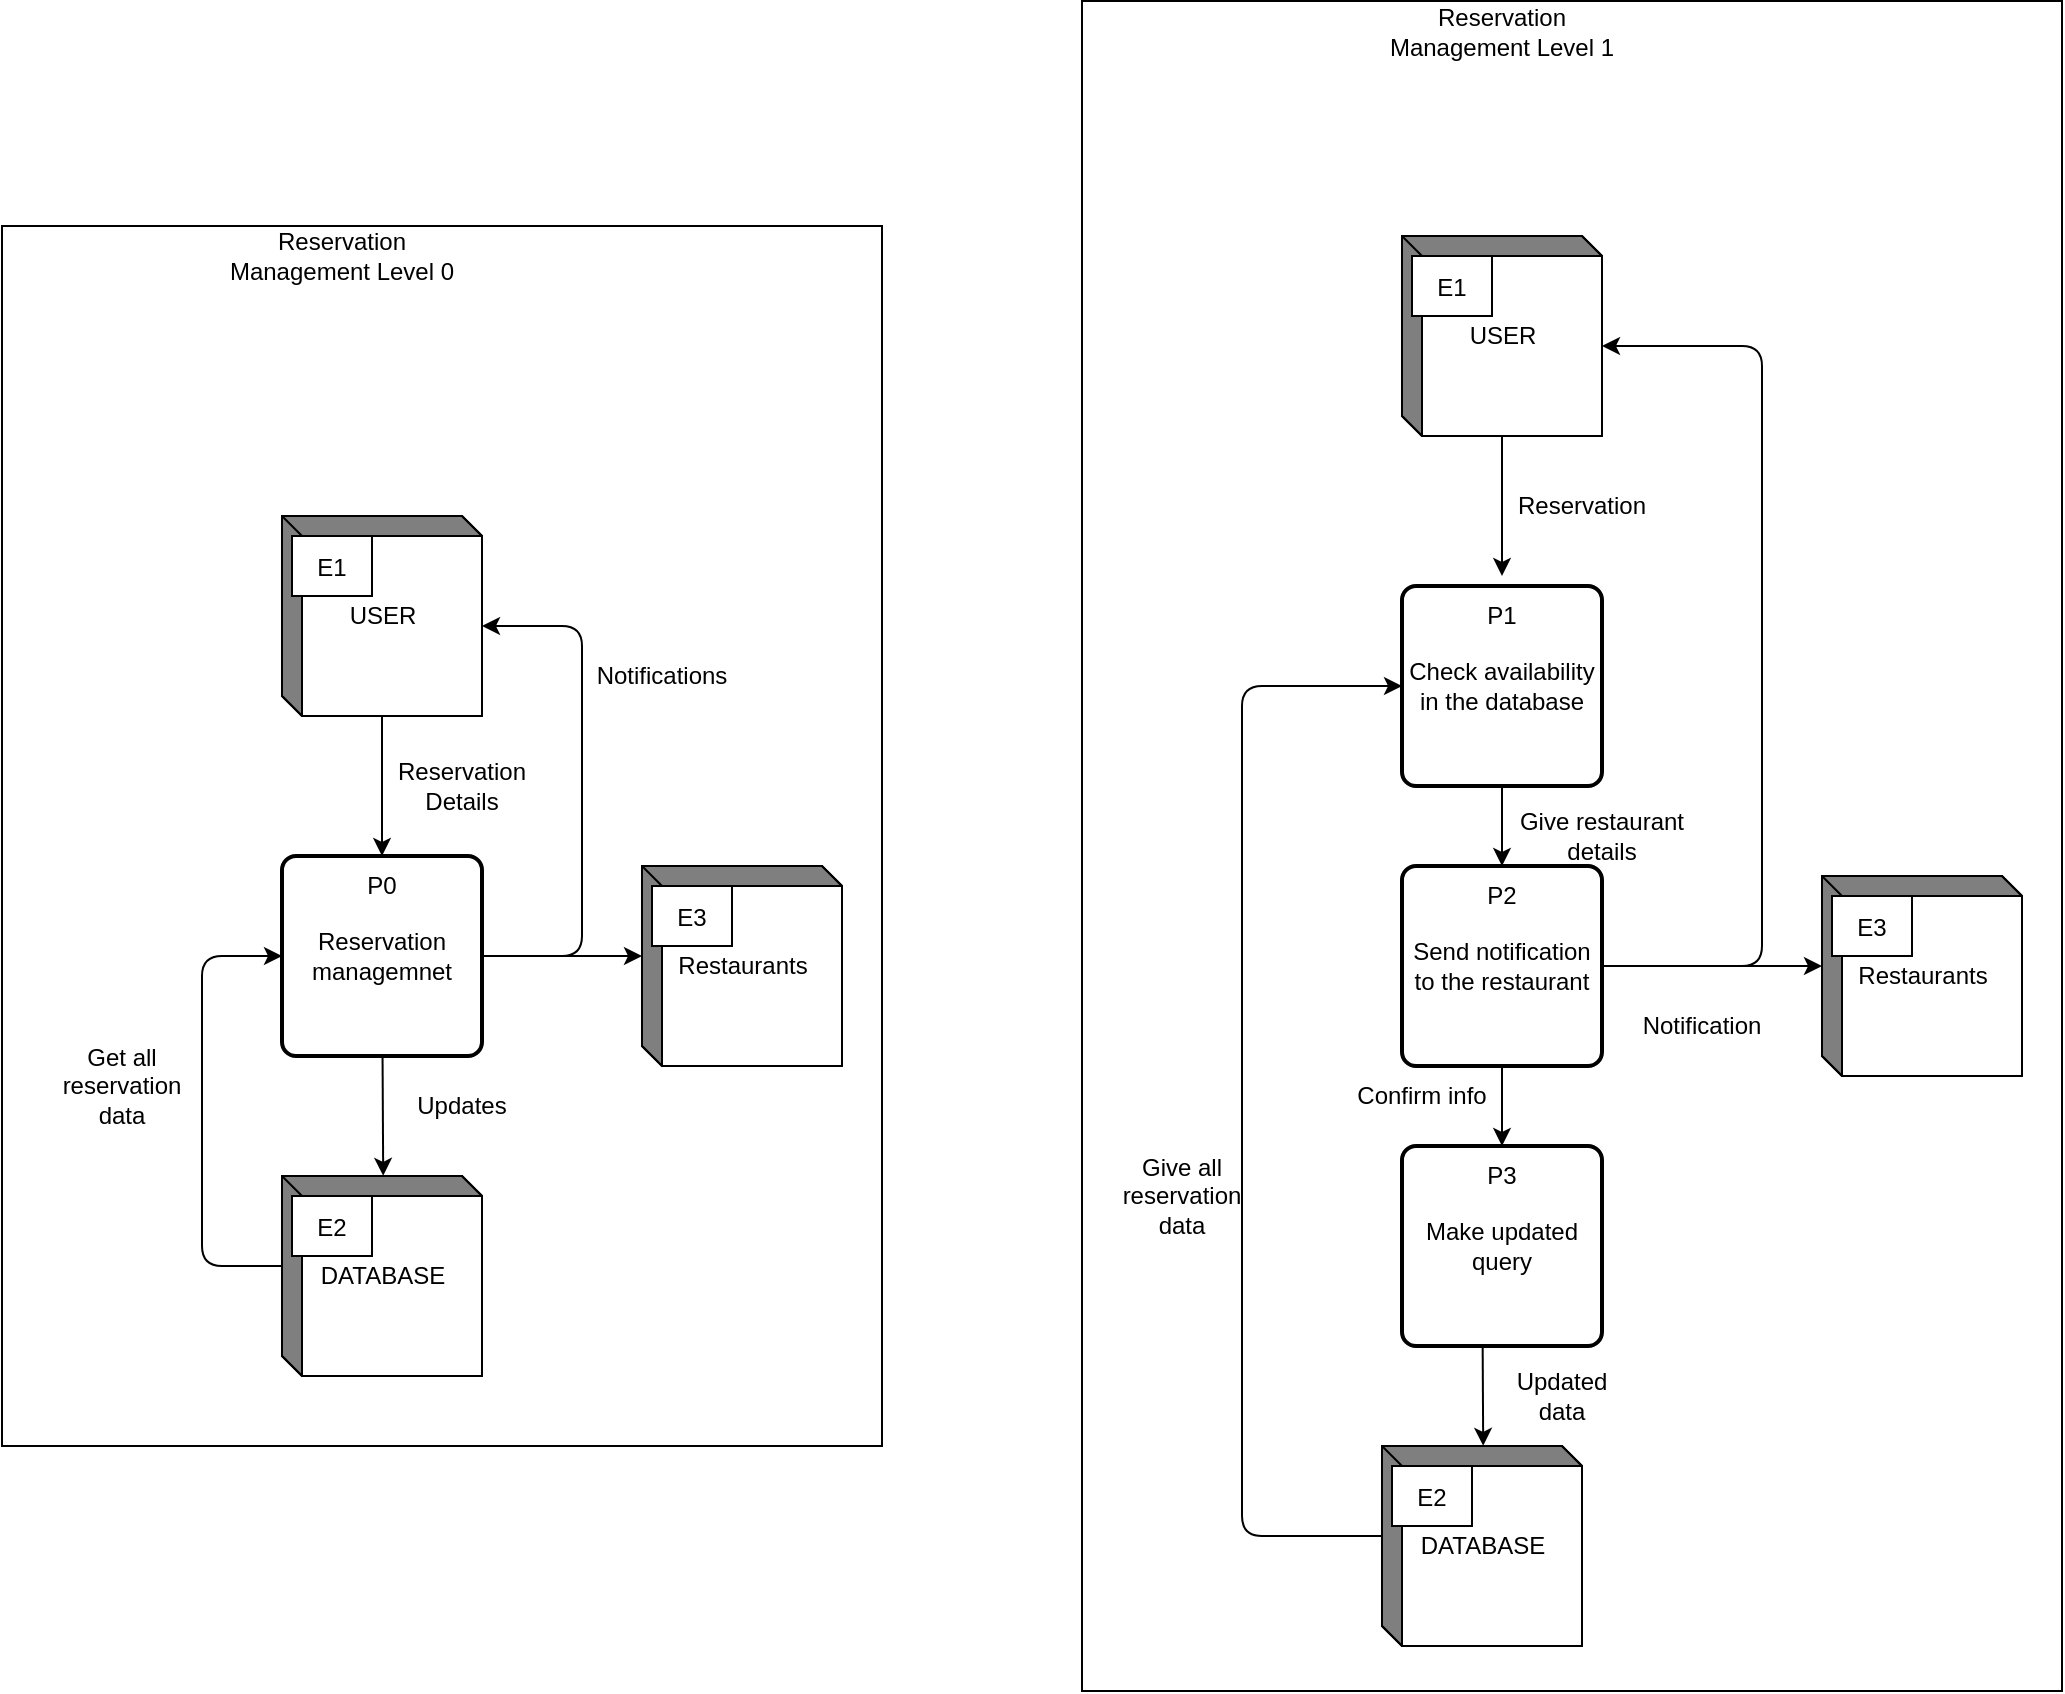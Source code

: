 <mxfile>
    <diagram id="izCZo8rphefjfw74UFTz" name="Page-1">
        <mxGraphModel dx="1552" dy="550" grid="1" gridSize="10" guides="1" tooltips="1" connect="1" arrows="1" fold="1" page="1" pageScale="1" pageWidth="850" pageHeight="1100" math="0" shadow="0">
            <root>
                <mxCell id="0"/>
                <mxCell id="1" parent="0"/>
                <mxCell id="177" value="" style="rounded=0;whiteSpace=wrap;html=1;" parent="1" vertex="1">
                    <mxGeometry x="400" y="47.5" width="490" height="845" as="geometry"/>
                </mxCell>
                <mxCell id="174" value="" style="rounded=0;whiteSpace=wrap;html=1;" parent="1" vertex="1">
                    <mxGeometry x="-140" y="160" width="440" height="610" as="geometry"/>
                </mxCell>
                <mxCell id="138" style="edgeStyle=none;html=1;entryX=0.5;entryY=0;entryDx=0;entryDy=0;" parent="1" source="130" target="135" edge="1">
                    <mxGeometry relative="1" as="geometry"/>
                </mxCell>
                <mxCell id="130" value="USER" style="html=1;dashed=0;whitespace=wrap;shape=mxgraph.dfd.externalEntity" parent="1" vertex="1">
                    <mxGeometry y="305" width="100" height="100" as="geometry"/>
                </mxCell>
                <mxCell id="131" value="E1" style="autosize=1;part=1;resizable=0;strokeColor=inherit;fillColor=inherit;gradientColor=inherit;" parent="130" vertex="1">
                    <mxGeometry width="40" height="30" relative="1" as="geometry">
                        <mxPoint x="5" y="10" as="offset"/>
                    </mxGeometry>
                </mxCell>
                <mxCell id="140" style="edgeStyle=none;html=1;exitX=0;exitY=0;exitDx=0;exitDy=45;exitPerimeter=0;entryX=0;entryY=0.5;entryDx=0;entryDy=0;" parent="1" source="132" target="134" edge="1">
                    <mxGeometry relative="1" as="geometry">
                        <Array as="points">
                            <mxPoint x="-40" y="680"/>
                            <mxPoint x="-40" y="525"/>
                        </Array>
                    </mxGeometry>
                </mxCell>
                <mxCell id="132" value="DATABASE" style="html=1;dashed=0;whitespace=wrap;shape=mxgraph.dfd.externalEntity" parent="1" vertex="1">
                    <mxGeometry y="635" width="100" height="100" as="geometry"/>
                </mxCell>
                <mxCell id="133" value="E2" style="autosize=1;part=1;resizable=0;strokeColor=inherit;fillColor=inherit;gradientColor=inherit;" parent="132" vertex="1">
                    <mxGeometry width="40" height="30" relative="1" as="geometry">
                        <mxPoint x="5" y="10" as="offset"/>
                    </mxGeometry>
                </mxCell>
                <mxCell id="143" style="edgeStyle=none;html=1;entryX=0.506;entryY=-0.001;entryDx=0;entryDy=0;entryPerimeter=0;" parent="1" source="134" target="132" edge="1">
                    <mxGeometry relative="1" as="geometry"/>
                </mxCell>
                <mxCell id="182" style="edgeStyle=none;html=1;exitX=1;exitY=0.5;exitDx=0;exitDy=0;entryX=0;entryY=0;entryDx=0;entryDy=45;entryPerimeter=0;" edge="1" parent="1" source="134" target="180">
                    <mxGeometry relative="1" as="geometry"/>
                </mxCell>
                <mxCell id="183" style="edgeStyle=none;html=1;exitX=1;exitY=0.5;exitDx=0;exitDy=0;entryX=0;entryY=0;entryDx=100;entryDy=55;entryPerimeter=0;" edge="1" parent="1" source="134" target="130">
                    <mxGeometry relative="1" as="geometry">
                        <Array as="points">
                            <mxPoint x="150" y="525"/>
                            <mxPoint x="150" y="360"/>
                        </Array>
                    </mxGeometry>
                </mxCell>
                <mxCell id="134" value="Reservation managemnet" style="rounded=1;whiteSpace=wrap;html=1;absoluteArcSize=1;arcSize=14;strokeWidth=2;" parent="1" vertex="1">
                    <mxGeometry y="475" width="100" height="100" as="geometry"/>
                </mxCell>
                <mxCell id="135" value="P0" style="text;html=1;strokeColor=none;fillColor=none;align=center;verticalAlign=middle;whiteSpace=wrap;rounded=0;" parent="1" vertex="1">
                    <mxGeometry x="20" y="475" width="60" height="30" as="geometry"/>
                </mxCell>
                <mxCell id="141" value="Reservation Details" style="text;html=1;strokeColor=none;fillColor=none;align=center;verticalAlign=middle;whiteSpace=wrap;rounded=0;" parent="1" vertex="1">
                    <mxGeometry x="60" y="425" width="60" height="30" as="geometry"/>
                </mxCell>
                <mxCell id="144" value="Updates" style="text;html=1;strokeColor=none;fillColor=none;align=center;verticalAlign=middle;whiteSpace=wrap;rounded=0;" parent="1" vertex="1">
                    <mxGeometry x="60" y="585" width="60" height="30" as="geometry"/>
                </mxCell>
                <mxCell id="145" value="Get all reservation data" style="text;html=1;strokeColor=none;fillColor=none;align=center;verticalAlign=middle;whiteSpace=wrap;rounded=0;" parent="1" vertex="1">
                    <mxGeometry x="-110" y="575" width="60" height="30" as="geometry"/>
                </mxCell>
                <mxCell id="146" style="edgeStyle=none;html=1;entryX=0.5;entryY=0;entryDx=0;entryDy=0;" parent="1" source="147" edge="1">
                    <mxGeometry relative="1" as="geometry">
                        <mxPoint x="610" y="335" as="targetPoint"/>
                    </mxGeometry>
                </mxCell>
                <mxCell id="147" value="USER" style="html=1;dashed=0;whitespace=wrap;shape=mxgraph.dfd.externalEntity" parent="1" vertex="1">
                    <mxGeometry x="560" y="165" width="100" height="100" as="geometry"/>
                </mxCell>
                <mxCell id="148" value="E1" style="autosize=1;part=1;resizable=0;strokeColor=inherit;fillColor=inherit;gradientColor=inherit;" parent="147" vertex="1">
                    <mxGeometry width="40" height="30" relative="1" as="geometry">
                        <mxPoint x="5" y="10" as="offset"/>
                    </mxGeometry>
                </mxCell>
                <mxCell id="166" style="edgeStyle=none;html=1;exitX=0;exitY=0;exitDx=0;exitDy=45;exitPerimeter=0;entryX=0;entryY=0.5;entryDx=0;entryDy=0;" parent="1" source="150" target="158" edge="1">
                    <mxGeometry relative="1" as="geometry">
                        <Array as="points">
                            <mxPoint x="480" y="815"/>
                            <mxPoint x="480" y="390"/>
                        </Array>
                    </mxGeometry>
                </mxCell>
                <mxCell id="150" value="DATABASE" style="html=1;dashed=0;whitespace=wrap;shape=mxgraph.dfd.externalEntity" parent="1" vertex="1">
                    <mxGeometry x="550" y="770" width="100" height="100" as="geometry"/>
                </mxCell>
                <mxCell id="151" value="E2" style="autosize=1;part=1;resizable=0;strokeColor=inherit;fillColor=inherit;gradientColor=inherit;" parent="150" vertex="1">
                    <mxGeometry width="40" height="30" relative="1" as="geometry">
                        <mxPoint x="5" y="10" as="offset"/>
                    </mxGeometry>
                </mxCell>
                <mxCell id="152" style="edgeStyle=none;html=1;entryX=0.506;entryY=-0.001;entryDx=0;entryDy=0;entryPerimeter=0;" parent="1" target="150" edge="1">
                    <mxGeometry relative="1" as="geometry">
                        <mxPoint x="600.273" y="710" as="sourcePoint"/>
                    </mxGeometry>
                </mxCell>
                <mxCell id="155" value="Reservation" style="text;html=1;strokeColor=none;fillColor=none;align=center;verticalAlign=middle;whiteSpace=wrap;rounded=0;" parent="1" vertex="1">
                    <mxGeometry x="620" y="285" width="60" height="30" as="geometry"/>
                </mxCell>
                <mxCell id="156" value="Updated data" style="text;html=1;strokeColor=none;fillColor=none;align=center;verticalAlign=middle;whiteSpace=wrap;rounded=0;" parent="1" vertex="1">
                    <mxGeometry x="610" y="730" width="60" height="30" as="geometry"/>
                </mxCell>
                <mxCell id="157" value="Give all reservation data" style="text;html=1;strokeColor=none;fillColor=none;align=center;verticalAlign=middle;whiteSpace=wrap;rounded=0;" parent="1" vertex="1">
                    <mxGeometry x="420" y="630" width="60" height="30" as="geometry"/>
                </mxCell>
                <mxCell id="167" style="edgeStyle=none;html=1;" parent="1" source="158" target="162" edge="1">
                    <mxGeometry relative="1" as="geometry"/>
                </mxCell>
                <mxCell id="158" value="Check availability in the database" style="rounded=1;whiteSpace=wrap;html=1;absoluteArcSize=1;arcSize=14;strokeWidth=2;" parent="1" vertex="1">
                    <mxGeometry x="560" y="340" width="100" height="100" as="geometry"/>
                </mxCell>
                <mxCell id="160" value="P1" style="text;html=1;strokeColor=none;fillColor=none;align=center;verticalAlign=middle;whiteSpace=wrap;rounded=0;" parent="1" vertex="1">
                    <mxGeometry x="580" y="340" width="60" height="30" as="geometry"/>
                </mxCell>
                <mxCell id="168" style="edgeStyle=none;html=1;" parent="1" source="161" edge="1">
                    <mxGeometry relative="1" as="geometry">
                        <mxPoint x="610" y="620" as="targetPoint"/>
                    </mxGeometry>
                </mxCell>
                <mxCell id="187" style="edgeStyle=none;html=1;exitX=1;exitY=0.5;exitDx=0;exitDy=0;entryX=0;entryY=0;entryDx=0;entryDy=45;entryPerimeter=0;" edge="1" parent="1" source="161" target="185">
                    <mxGeometry relative="1" as="geometry"/>
                </mxCell>
                <mxCell id="189" style="edgeStyle=none;html=1;exitX=1;exitY=0.5;exitDx=0;exitDy=0;entryX=0;entryY=0;entryDx=100;entryDy=55;entryPerimeter=0;" edge="1" parent="1" source="161" target="147">
                    <mxGeometry relative="1" as="geometry">
                        <Array as="points">
                            <mxPoint x="740" y="530"/>
                            <mxPoint x="740" y="220"/>
                        </Array>
                    </mxGeometry>
                </mxCell>
                <mxCell id="161" value="Send notification to the restaurant" style="rounded=1;whiteSpace=wrap;html=1;absoluteArcSize=1;arcSize=14;strokeWidth=2;" parent="1" vertex="1">
                    <mxGeometry x="560" y="480" width="100" height="100" as="geometry"/>
                </mxCell>
                <mxCell id="162" value="P2" style="text;html=1;strokeColor=none;fillColor=none;align=center;verticalAlign=middle;whiteSpace=wrap;rounded=0;" parent="1" vertex="1">
                    <mxGeometry x="580" y="480" width="60" height="30" as="geometry"/>
                </mxCell>
                <mxCell id="163" value="Make updated query" style="rounded=1;whiteSpace=wrap;html=1;absoluteArcSize=1;arcSize=14;strokeWidth=2;" parent="1" vertex="1">
                    <mxGeometry x="560" y="620" width="100" height="100" as="geometry"/>
                </mxCell>
                <mxCell id="164" value="P3" style="text;html=1;strokeColor=none;fillColor=none;align=center;verticalAlign=middle;whiteSpace=wrap;rounded=0;" parent="1" vertex="1">
                    <mxGeometry x="580" y="620" width="60" height="30" as="geometry"/>
                </mxCell>
                <mxCell id="171" value="Give restaurant details" style="text;html=1;strokeColor=none;fillColor=none;align=center;verticalAlign=middle;whiteSpace=wrap;rounded=0;" parent="1" vertex="1">
                    <mxGeometry x="610" y="450" width="100" height="30" as="geometry"/>
                </mxCell>
                <mxCell id="173" value="Confirm info" style="text;html=1;strokeColor=none;fillColor=none;align=center;verticalAlign=middle;whiteSpace=wrap;rounded=0;" parent="1" vertex="1">
                    <mxGeometry x="520" y="580" width="100" height="30" as="geometry"/>
                </mxCell>
                <mxCell id="175" value="Reservation Management Level 0" style="text;html=1;strokeColor=none;fillColor=none;align=center;verticalAlign=middle;whiteSpace=wrap;rounded=0;" parent="1" vertex="1">
                    <mxGeometry x="-30" y="160" width="120" height="30" as="geometry"/>
                </mxCell>
                <mxCell id="178" value="Reservation Management Level 1" style="text;html=1;strokeColor=none;fillColor=none;align=center;verticalAlign=middle;whiteSpace=wrap;rounded=0;" parent="1" vertex="1">
                    <mxGeometry x="550" y="47.5" width="120" height="30" as="geometry"/>
                </mxCell>
                <mxCell id="180" value="Restaurants" style="html=1;dashed=0;whitespace=wrap;shape=mxgraph.dfd.externalEntity" vertex="1" parent="1">
                    <mxGeometry x="180" y="480" width="100" height="100" as="geometry"/>
                </mxCell>
                <mxCell id="181" value="E3" style="autosize=1;part=1;resizable=0;strokeColor=inherit;fillColor=inherit;gradientColor=inherit;" vertex="1" parent="180">
                    <mxGeometry width="40" height="30" relative="1" as="geometry">
                        <mxPoint x="5" y="10" as="offset"/>
                    </mxGeometry>
                </mxCell>
                <mxCell id="184" value="Notifications" style="text;html=1;strokeColor=none;fillColor=none;align=center;verticalAlign=middle;whiteSpace=wrap;rounded=0;" vertex="1" parent="1">
                    <mxGeometry x="160" y="370" width="60" height="30" as="geometry"/>
                </mxCell>
                <mxCell id="185" value="Restaurants" style="html=1;dashed=0;whitespace=wrap;shape=mxgraph.dfd.externalEntity" vertex="1" parent="1">
                    <mxGeometry x="770" y="485" width="100" height="100" as="geometry"/>
                </mxCell>
                <mxCell id="186" value="E3" style="autosize=1;part=1;resizable=0;strokeColor=inherit;fillColor=inherit;gradientColor=inherit;" vertex="1" parent="185">
                    <mxGeometry width="40" height="30" relative="1" as="geometry">
                        <mxPoint x="5" y="10" as="offset"/>
                    </mxGeometry>
                </mxCell>
                <mxCell id="188" value="Notification" style="text;html=1;strokeColor=none;fillColor=none;align=center;verticalAlign=middle;whiteSpace=wrap;rounded=0;" vertex="1" parent="1">
                    <mxGeometry x="660" y="545" width="100" height="30" as="geometry"/>
                </mxCell>
            </root>
        </mxGraphModel>
    </diagram>
</mxfile>